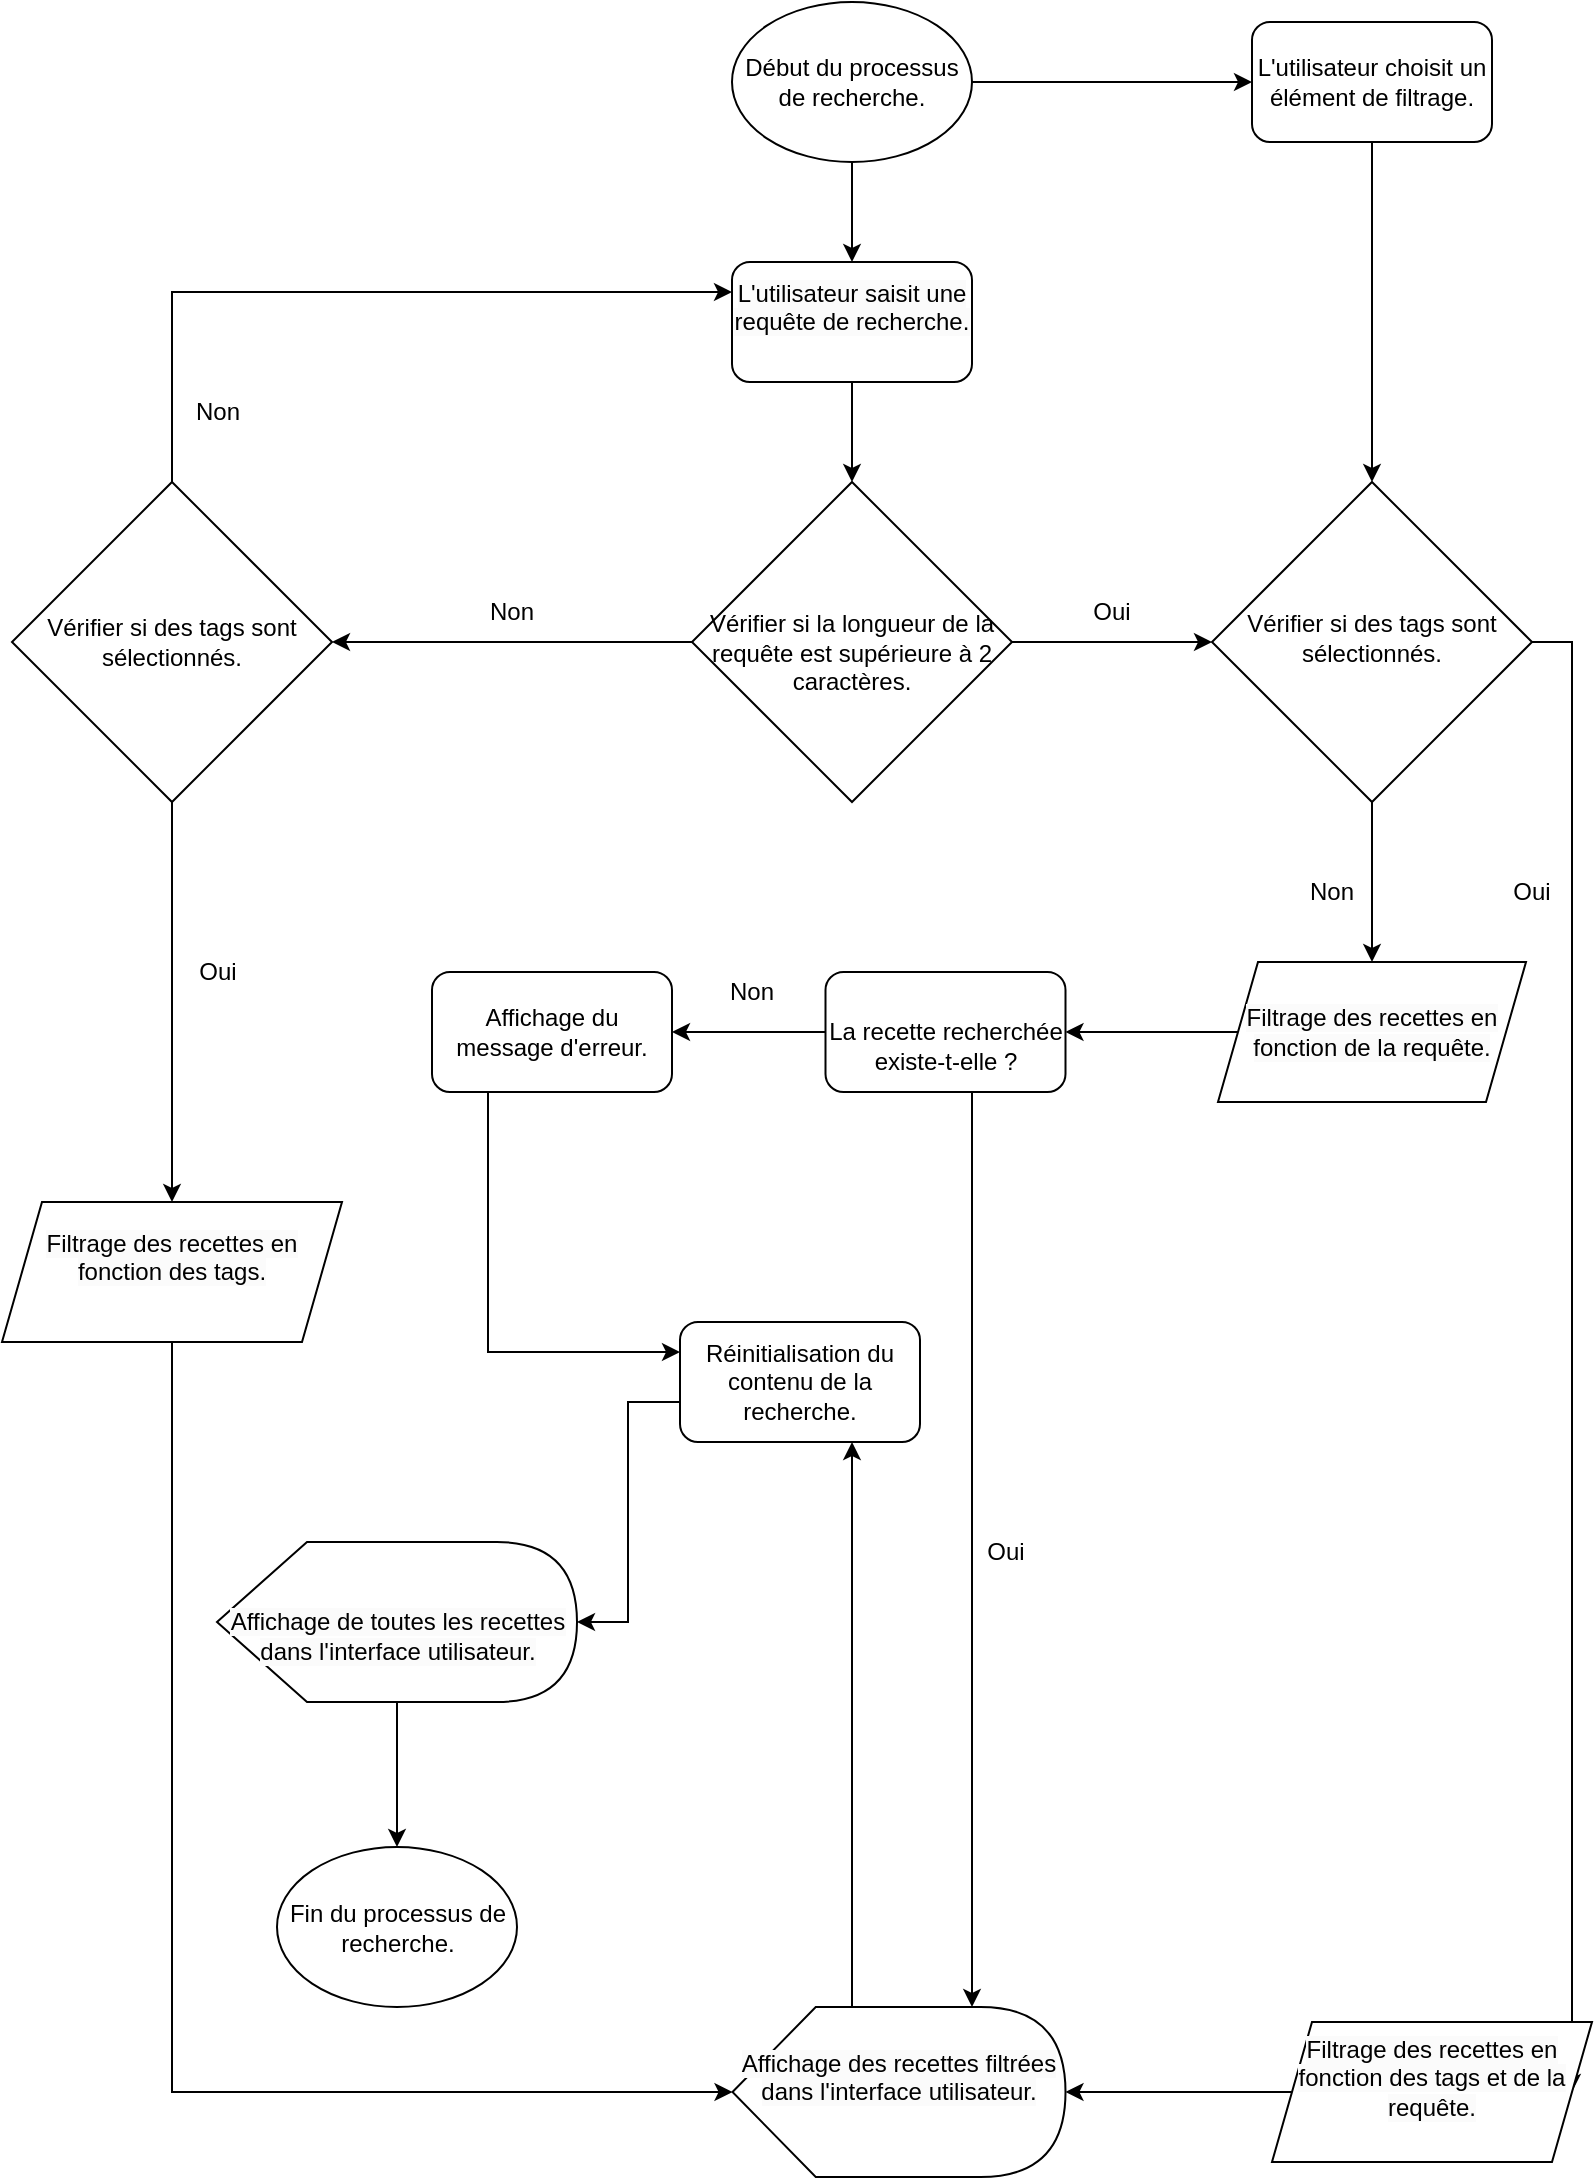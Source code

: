 <mxfile version="22.1.21" type="github">
  <diagram id="C5RBs43oDa-KdzZeNtuy" name="Page-1">
    <mxGraphModel dx="1232" dy="1096" grid="1" gridSize="10" guides="1" tooltips="1" connect="1" arrows="1" fold="1" page="1" pageScale="1" pageWidth="827" pageHeight="1169" math="0" shadow="0">
      <root>
        <mxCell id="WIyWlLk6GJQsqaUBKTNV-0" />
        <mxCell id="WIyWlLk6GJQsqaUBKTNV-1" parent="WIyWlLk6GJQsqaUBKTNV-0" />
        <mxCell id="z0vWoJbW6ZdREvc2_X5b-14" value="" style="edgeStyle=orthogonalEdgeStyle;rounded=0;orthogonalLoop=1;jettySize=auto;html=1;entryX=0;entryY=0.5;entryDx=0;entryDy=0;" parent="WIyWlLk6GJQsqaUBKTNV-1" source="WIyWlLk6GJQsqaUBKTNV-6" target="WIyWlLk6GJQsqaUBKTNV-10" edge="1">
          <mxGeometry relative="1" as="geometry">
            <mxPoint x="700" y="430" as="targetPoint" />
          </mxGeometry>
        </mxCell>
        <mxCell id="z0vWoJbW6ZdREvc2_X5b-46" value="" style="edgeStyle=orthogonalEdgeStyle;rounded=0;orthogonalLoop=1;jettySize=auto;html=1;" parent="WIyWlLk6GJQsqaUBKTNV-1" source="WIyWlLk6GJQsqaUBKTNV-6" target="z0vWoJbW6ZdREvc2_X5b-19" edge="1">
          <mxGeometry relative="1" as="geometry" />
        </mxCell>
        <mxCell id="WIyWlLk6GJQsqaUBKTNV-6" value="&lt;br&gt;Vérifier si la longueur de la requête est supérieure à 2 caractères." style="rhombus;whiteSpace=wrap;html=1;shadow=0;fontFamily=Helvetica;fontSize=12;align=center;strokeWidth=1;spacing=6;spacingTop=-4;" parent="WIyWlLk6GJQsqaUBKTNV-1" vertex="1">
          <mxGeometry x="360" y="250" width="160" height="160" as="geometry" />
        </mxCell>
        <mxCell id="z0vWoJbW6ZdREvc2_X5b-60" value="" style="edgeStyle=orthogonalEdgeStyle;rounded=0;orthogonalLoop=1;jettySize=auto;html=1;" parent="WIyWlLk6GJQsqaUBKTNV-1" source="WIyWlLk6GJQsqaUBKTNV-10" target="z0vWoJbW6ZdREvc2_X5b-41" edge="1">
          <mxGeometry relative="1" as="geometry" />
        </mxCell>
        <mxCell id="z0vWoJbW6ZdREvc2_X5b-64" value="" style="edgeStyle=orthogonalEdgeStyle;rounded=0;orthogonalLoop=1;jettySize=auto;html=1;entryX=1;entryY=0.5;entryDx=0;entryDy=0;exitX=1;exitY=0.5;exitDx=0;exitDy=0;" parent="WIyWlLk6GJQsqaUBKTNV-1" source="WIyWlLk6GJQsqaUBKTNV-10" target="z0vWoJbW6ZdREvc2_X5b-40" edge="1">
          <mxGeometry relative="1" as="geometry">
            <mxPoint x="900" y="280" as="targetPoint" />
            <Array as="points">
              <mxPoint x="800" y="330" />
            </Array>
          </mxGeometry>
        </mxCell>
        <mxCell id="WIyWlLk6GJQsqaUBKTNV-10" value="Vérifier si des tags sont sélectionnés." style="rhombus;whiteSpace=wrap;html=1;shadow=0;fontFamily=Helvetica;fontSize=12;align=center;strokeWidth=1;spacing=6;spacingTop=-4;" parent="WIyWlLk6GJQsqaUBKTNV-1" vertex="1">
          <mxGeometry x="620" y="250" width="160" height="160" as="geometry" />
        </mxCell>
        <mxCell id="ZIR94biMOjaZy3wVQOwF-0" value="" style="edgeStyle=orthogonalEdgeStyle;rounded=0;orthogonalLoop=1;jettySize=auto;html=1;" edge="1" parent="WIyWlLk6GJQsqaUBKTNV-1" source="2UsBcgrsxlk8Fz7qcO6y-0" target="z0vWoJbW6ZdREvc2_X5b-54">
          <mxGeometry relative="1" as="geometry" />
        </mxCell>
        <mxCell id="ZIR94biMOjaZy3wVQOwF-2" value="" style="edgeStyle=orthogonalEdgeStyle;rounded=0;orthogonalLoop=1;jettySize=auto;html=1;" edge="1" parent="WIyWlLk6GJQsqaUBKTNV-1" source="2UsBcgrsxlk8Fz7qcO6y-0" target="ZIR94biMOjaZy3wVQOwF-1">
          <mxGeometry relative="1" as="geometry" />
        </mxCell>
        <mxCell id="2UsBcgrsxlk8Fz7qcO6y-0" value="Début du processus de recherche." style="ellipse;whiteSpace=wrap;html=1;" parent="WIyWlLk6GJQsqaUBKTNV-1" vertex="1">
          <mxGeometry x="380" y="10" width="120" height="80" as="geometry" />
        </mxCell>
        <mxCell id="z0vWoJbW6ZdREvc2_X5b-49" value="" style="edgeStyle=orthogonalEdgeStyle;rounded=0;orthogonalLoop=1;jettySize=auto;html=1;" parent="WIyWlLk6GJQsqaUBKTNV-1" source="z0vWoJbW6ZdREvc2_X5b-68" target="z0vWoJbW6ZdREvc2_X5b-48" edge="1">
          <mxGeometry relative="1" as="geometry">
            <mxPoint x="440" y="990" as="sourcePoint" />
            <Array as="points">
              <mxPoint x="440" y="820" />
              <mxPoint x="440" y="820" />
            </Array>
          </mxGeometry>
        </mxCell>
        <mxCell id="z0vWoJbW6ZdREvc2_X5b-15" value="Oui" style="text;html=1;strokeColor=none;fillColor=none;align=center;verticalAlign=middle;whiteSpace=wrap;rounded=0;" parent="WIyWlLk6GJQsqaUBKTNV-1" vertex="1">
          <mxGeometry x="92.5" y="480" width="60" height="30" as="geometry" />
        </mxCell>
        <mxCell id="z0vWoJbW6ZdREvc2_X5b-29" value="" style="edgeStyle=orthogonalEdgeStyle;rounded=0;orthogonalLoop=1;jettySize=auto;html=1;entryX=0.5;entryY=0;entryDx=0;entryDy=0;" parent="WIyWlLk6GJQsqaUBKTNV-1" source="z0vWoJbW6ZdREvc2_X5b-19" target="z0vWoJbW6ZdREvc2_X5b-39" edge="1">
          <mxGeometry relative="1" as="geometry">
            <mxPoint x="280" y="360" as="targetPoint" />
          </mxGeometry>
        </mxCell>
        <mxCell id="z0vWoJbW6ZdREvc2_X5b-33" value="" style="edgeStyle=orthogonalEdgeStyle;rounded=0;orthogonalLoop=1;jettySize=auto;html=1;exitX=0.5;exitY=0;exitDx=0;exitDy=0;entryX=0;entryY=0.25;entryDx=0;entryDy=0;" parent="WIyWlLk6GJQsqaUBKTNV-1" source="z0vWoJbW6ZdREvc2_X5b-19" target="z0vWoJbW6ZdREvc2_X5b-54" edge="1">
          <mxGeometry relative="1" as="geometry">
            <mxPoint x="80" y="720" as="targetPoint" />
          </mxGeometry>
        </mxCell>
        <mxCell id="z0vWoJbW6ZdREvc2_X5b-19" value="Vérifier si des tags sont sélectionnés." style="rhombus;whiteSpace=wrap;html=1;" parent="WIyWlLk6GJQsqaUBKTNV-1" vertex="1">
          <mxGeometry x="20" y="250" width="160" height="160" as="geometry" />
        </mxCell>
        <mxCell id="z0vWoJbW6ZdREvc2_X5b-22" value="Non" style="text;html=1;strokeColor=none;fillColor=none;align=center;verticalAlign=middle;whiteSpace=wrap;rounded=0;" parent="WIyWlLk6GJQsqaUBKTNV-1" vertex="1">
          <mxGeometry x="240" y="300" width="60" height="30" as="geometry" />
        </mxCell>
        <mxCell id="z0vWoJbW6ZdREvc2_X5b-38" value="" style="edgeStyle=orthogonalEdgeStyle;rounded=0;orthogonalLoop=1;jettySize=auto;html=1;entryX=0;entryY=0.5;entryDx=0;entryDy=0;entryPerimeter=0;exitX=0.5;exitY=1;exitDx=0;exitDy=0;" parent="WIyWlLk6GJQsqaUBKTNV-1" source="z0vWoJbW6ZdREvc2_X5b-39" target="z0vWoJbW6ZdREvc2_X5b-68" edge="1">
          <mxGeometry relative="1" as="geometry">
            <mxPoint x="280" y="420" as="sourcePoint" />
            <mxPoint x="371" y="715" as="targetPoint" />
          </mxGeometry>
        </mxCell>
        <mxCell id="z0vWoJbW6ZdREvc2_X5b-31" value="Non" style="text;html=1;strokeColor=none;fillColor=none;align=center;verticalAlign=middle;whiteSpace=wrap;rounded=0;" parent="WIyWlLk6GJQsqaUBKTNV-1" vertex="1">
          <mxGeometry x="92.5" y="200" width="60" height="30" as="geometry" />
        </mxCell>
        <mxCell id="z0vWoJbW6ZdREvc2_X5b-34" value="Oui" style="text;html=1;strokeColor=none;fillColor=none;align=center;verticalAlign=middle;whiteSpace=wrap;rounded=0;" parent="WIyWlLk6GJQsqaUBKTNV-1" vertex="1">
          <mxGeometry x="540" y="300" width="60" height="30" as="geometry" />
        </mxCell>
        <mxCell id="z0vWoJbW6ZdREvc2_X5b-39" value="&#xa;&lt;span style=&quot;color: rgb(0, 0, 0); font-family: Helvetica; font-size: 12px; font-style: normal; font-variant-ligatures: normal; font-variant-caps: normal; font-weight: 400; letter-spacing: normal; orphans: 2; text-align: center; text-indent: 0px; text-transform: none; widows: 2; word-spacing: 0px; -webkit-text-stroke-width: 0px; background-color: rgb(251, 251, 251); text-decoration-thickness: initial; text-decoration-style: initial; text-decoration-color: initial; float: none; display: inline !important;&quot;&gt;Filtrage des recettes en fonction des tags.&lt;/span&gt;&#xa;&#xa;" style="shape=parallelogram;perimeter=parallelogramPerimeter;whiteSpace=wrap;html=1;fixedSize=1;" parent="WIyWlLk6GJQsqaUBKTNV-1" vertex="1">
          <mxGeometry x="15" y="610" width="170" height="70" as="geometry" />
        </mxCell>
        <mxCell id="z0vWoJbW6ZdREvc2_X5b-70" value="" style="edgeStyle=orthogonalEdgeStyle;rounded=0;orthogonalLoop=1;jettySize=auto;html=1;" parent="WIyWlLk6GJQsqaUBKTNV-1" source="z0vWoJbW6ZdREvc2_X5b-40" target="z0vWoJbW6ZdREvc2_X5b-68" edge="1">
          <mxGeometry relative="1" as="geometry" />
        </mxCell>
        <mxCell id="z0vWoJbW6ZdREvc2_X5b-40" value="&#xa;&lt;span style=&quot;color: rgb(0, 0, 0); font-family: Helvetica; font-size: 12px; font-style: normal; font-variant-ligatures: normal; font-variant-caps: normal; font-weight: 400; letter-spacing: normal; orphans: 2; text-align: center; text-indent: 0px; text-transform: none; widows: 2; word-spacing: 0px; -webkit-text-stroke-width: 0px; background-color: rgb(251, 251, 251); text-decoration-thickness: initial; text-decoration-style: initial; text-decoration-color: initial; float: none; display: inline !important;&quot;&gt;Filtrage des recettes en fonction des tags et de la requête.&lt;/span&gt;&#xa;&#xa;" style="shape=parallelogram;perimeter=parallelogramPerimeter;whiteSpace=wrap;html=1;fixedSize=1;" parent="WIyWlLk6GJQsqaUBKTNV-1" vertex="1">
          <mxGeometry x="650" y="1020" width="160" height="70" as="geometry" />
        </mxCell>
        <mxCell id="ZIR94biMOjaZy3wVQOwF-6" value="" style="edgeStyle=orthogonalEdgeStyle;rounded=0;orthogonalLoop=1;jettySize=auto;html=1;" edge="1" parent="WIyWlLk6GJQsqaUBKTNV-1" source="z0vWoJbW6ZdREvc2_X5b-41" target="ZIR94biMOjaZy3wVQOwF-4">
          <mxGeometry relative="1" as="geometry" />
        </mxCell>
        <mxCell id="z0vWoJbW6ZdREvc2_X5b-41" value="&#xa;&lt;br style=&quot;border-color: var(--border-color); color: rgb(0, 0, 0); font-family: Helvetica; font-size: 12px; font-style: normal; font-variant-ligatures: normal; font-variant-caps: normal; font-weight: 400; letter-spacing: normal; orphans: 2; text-align: center; text-indent: 0px; text-transform: none; widows: 2; word-spacing: 0px; -webkit-text-stroke-width: 0px; background-color: rgb(251, 251, 251); text-decoration-thickness: initial; text-decoration-style: initial; text-decoration-color: initial;&quot;&gt;&lt;span style=&quot;border-color: var(--border-color); color: rgb(0, 0, 0); font-family: Helvetica; font-size: 12px; font-style: normal; font-variant-ligatures: normal; font-variant-caps: normal; font-weight: 400; letter-spacing: normal; orphans: 2; text-align: center; text-indent: 0px; text-transform: none; widows: 2; word-spacing: 0px; -webkit-text-stroke-width: 0px; text-decoration-thickness: initial; text-decoration-style: initial; text-decoration-color: initial; background-color: rgb(251, 251, 251); float: none; display: inline !important;&quot;&gt;Filtrage des recettes en fonction de la requête.&lt;/span&gt;&lt;br style=&quot;border-color: var(--border-color); color: rgb(0, 0, 0); font-family: Helvetica; font-size: 12px; font-style: normal; font-variant-ligatures: normal; font-variant-caps: normal; font-weight: 400; letter-spacing: normal; orphans: 2; text-align: center; text-indent: 0px; text-transform: none; widows: 2; word-spacing: 0px; -webkit-text-stroke-width: 0px; background-color: rgb(251, 251, 251); text-decoration-thickness: initial; text-decoration-style: initial; text-decoration-color: initial;&quot;&gt;&#xa;&#xa;" style="shape=parallelogram;perimeter=parallelogramPerimeter;whiteSpace=wrap;html=1;fixedSize=1;" parent="WIyWlLk6GJQsqaUBKTNV-1" vertex="1">
          <mxGeometry x="623" y="490" width="154" height="70" as="geometry" />
        </mxCell>
        <mxCell id="z0vWoJbW6ZdREvc2_X5b-51" value="" style="edgeStyle=orthogonalEdgeStyle;rounded=0;orthogonalLoop=1;jettySize=auto;html=1;entryX=1;entryY=0.5;entryDx=0;entryDy=0;entryPerimeter=0;" parent="WIyWlLk6GJQsqaUBKTNV-1" source="z0vWoJbW6ZdREvc2_X5b-48" target="z0vWoJbW6ZdREvc2_X5b-65" edge="1">
          <mxGeometry relative="1" as="geometry">
            <mxPoint x="240" y="830" as="targetPoint" />
            <Array as="points">
              <mxPoint x="328" y="710" />
              <mxPoint x="328" y="820" />
            </Array>
          </mxGeometry>
        </mxCell>
        <mxCell id="z0vWoJbW6ZdREvc2_X5b-48" value="Réinitialisation du contenu de la recherche." style="rounded=1;whiteSpace=wrap;html=1;" parent="WIyWlLk6GJQsqaUBKTNV-1" vertex="1">
          <mxGeometry x="354" y="670" width="120" height="60" as="geometry" />
        </mxCell>
        <mxCell id="z0vWoJbW6ZdREvc2_X5b-52" value="Fin du processus de recherche." style="ellipse;whiteSpace=wrap;html=1;" parent="WIyWlLk6GJQsqaUBKTNV-1" vertex="1">
          <mxGeometry x="152.5" y="932.5" width="120" height="80" as="geometry" />
        </mxCell>
        <mxCell id="z0vWoJbW6ZdREvc2_X5b-56" value="" style="edgeStyle=orthogonalEdgeStyle;rounded=0;orthogonalLoop=1;jettySize=auto;html=1;" parent="WIyWlLk6GJQsqaUBKTNV-1" source="z0vWoJbW6ZdREvc2_X5b-54" target="WIyWlLk6GJQsqaUBKTNV-6" edge="1">
          <mxGeometry relative="1" as="geometry" />
        </mxCell>
        <mxCell id="z0vWoJbW6ZdREvc2_X5b-54" value="&#xa;&lt;span style=&quot;color: rgb(0, 0, 0); font-family: Helvetica; font-size: 12px; font-style: normal; font-variant-ligatures: normal; font-variant-caps: normal; font-weight: 400; letter-spacing: normal; orphans: 2; text-align: center; text-indent: 0px; text-transform: none; widows: 2; word-spacing: 0px; -webkit-text-stroke-width: 0px; background-color: rgb(251, 251, 251); text-decoration-thickness: initial; text-decoration-style: initial; text-decoration-color: initial; float: none; display: inline !important;&quot;&gt;L&#39;utilisateur saisit une requête de recherche.&lt;/span&gt;&#xa;&#xa;" style="rounded=1;whiteSpace=wrap;html=1;" parent="WIyWlLk6GJQsqaUBKTNV-1" vertex="1">
          <mxGeometry x="380" y="140" width="120" height="60" as="geometry" />
        </mxCell>
        <mxCell id="z0vWoJbW6ZdREvc2_X5b-57" value="Oui" style="text;html=1;strokeColor=none;fillColor=none;align=center;verticalAlign=middle;whiteSpace=wrap;rounded=0;" parent="WIyWlLk6GJQsqaUBKTNV-1" vertex="1">
          <mxGeometry x="750" y="440" width="60" height="30" as="geometry" />
        </mxCell>
        <mxCell id="z0vWoJbW6ZdREvc2_X5b-61" value="Non" style="text;html=1;strokeColor=none;fillColor=none;align=center;verticalAlign=middle;whiteSpace=wrap;rounded=0;" parent="WIyWlLk6GJQsqaUBKTNV-1" vertex="1">
          <mxGeometry x="650" y="440" width="60" height="30" as="geometry" />
        </mxCell>
        <mxCell id="z0vWoJbW6ZdREvc2_X5b-67" value="" style="edgeStyle=orthogonalEdgeStyle;rounded=0;orthogonalLoop=1;jettySize=auto;html=1;" parent="WIyWlLk6GJQsqaUBKTNV-1" source="z0vWoJbW6ZdREvc2_X5b-65" target="z0vWoJbW6ZdREvc2_X5b-52" edge="1">
          <mxGeometry relative="1" as="geometry" />
        </mxCell>
        <mxCell id="z0vWoJbW6ZdREvc2_X5b-65" value="&lt;br&gt;&lt;span style=&quot;color: rgb(0, 0, 0); font-family: Helvetica; font-size: 12px; font-style: normal; font-variant-ligatures: normal; font-variant-caps: normal; font-weight: 400; letter-spacing: normal; orphans: 2; text-align: center; text-indent: 0px; text-transform: none; widows: 2; word-spacing: 0px; -webkit-text-stroke-width: 0px; background-color: rgb(251, 251, 251); text-decoration-thickness: initial; text-decoration-style: initial; text-decoration-color: initial; float: none; display: inline !important;&quot;&gt;Affichage de toutes les recettes dans l&#39;interface utilisateur.&lt;/span&gt;" style="shape=display;whiteSpace=wrap;html=1;" parent="WIyWlLk6GJQsqaUBKTNV-1" vertex="1">
          <mxGeometry x="122.5" y="780" width="180" height="80" as="geometry" />
        </mxCell>
        <mxCell id="z0vWoJbW6ZdREvc2_X5b-68" value="&#xa;&lt;span style=&quot;color: rgb(0, 0, 0); font-family: Helvetica; font-size: 12px; font-style: normal; font-variant-ligatures: normal; font-variant-caps: normal; font-weight: 400; letter-spacing: normal; orphans: 2; text-align: center; text-indent: 0px; text-transform: none; widows: 2; word-spacing: 0px; -webkit-text-stroke-width: 0px; background-color: rgb(251, 251, 251); text-decoration-thickness: initial; text-decoration-style: initial; text-decoration-color: initial; float: none; display: inline !important;&quot;&gt;Affichage des recettes filtrées dans l&#39;interface utilisateur.&lt;/span&gt;&#xa;&#xa;" style="shape=display;whiteSpace=wrap;html=1;" parent="WIyWlLk6GJQsqaUBKTNV-1" vertex="1">
          <mxGeometry x="380.25" y="1012.5" width="166.5" height="85" as="geometry" />
        </mxCell>
        <mxCell id="ZIR94biMOjaZy3wVQOwF-3" value="" style="edgeStyle=orthogonalEdgeStyle;rounded=0;orthogonalLoop=1;jettySize=auto;html=1;" edge="1" parent="WIyWlLk6GJQsqaUBKTNV-1" source="ZIR94biMOjaZy3wVQOwF-1" target="WIyWlLk6GJQsqaUBKTNV-10">
          <mxGeometry relative="1" as="geometry" />
        </mxCell>
        <mxCell id="ZIR94biMOjaZy3wVQOwF-1" value="L&#39;utilisateur choisit un élément de filtrage." style="rounded=1;whiteSpace=wrap;html=1;" vertex="1" parent="WIyWlLk6GJQsqaUBKTNV-1">
          <mxGeometry x="640" y="20" width="120" height="60" as="geometry" />
        </mxCell>
        <mxCell id="ZIR94biMOjaZy3wVQOwF-7" value="" style="edgeStyle=orthogonalEdgeStyle;rounded=0;orthogonalLoop=1;jettySize=auto;html=1;" edge="1" parent="WIyWlLk6GJQsqaUBKTNV-1" source="ZIR94biMOjaZy3wVQOwF-4" target="z0vWoJbW6ZdREvc2_X5b-68">
          <mxGeometry relative="1" as="geometry">
            <Array as="points">
              <mxPoint x="500" y="640" />
              <mxPoint x="500" y="640" />
            </Array>
          </mxGeometry>
        </mxCell>
        <mxCell id="ZIR94biMOjaZy3wVQOwF-8" value="" style="edgeStyle=orthogonalEdgeStyle;rounded=0;orthogonalLoop=1;jettySize=auto;html=1;" edge="1" parent="WIyWlLk6GJQsqaUBKTNV-1" source="ZIR94biMOjaZy3wVQOwF-4" target="ZIR94biMOjaZy3wVQOwF-5">
          <mxGeometry relative="1" as="geometry" />
        </mxCell>
        <mxCell id="ZIR94biMOjaZy3wVQOwF-4" value="&lt;br&gt;La recette recherchée existe-t-elle ?" style="rounded=1;whiteSpace=wrap;html=1;" vertex="1" parent="WIyWlLk6GJQsqaUBKTNV-1">
          <mxGeometry x="426.75" y="495" width="120" height="60" as="geometry" />
        </mxCell>
        <mxCell id="ZIR94biMOjaZy3wVQOwF-9" value="" style="edgeStyle=orthogonalEdgeStyle;rounded=0;orthogonalLoop=1;jettySize=auto;html=1;exitX=0.25;exitY=1;exitDx=0;exitDy=0;entryX=0;entryY=0.25;entryDx=0;entryDy=0;" edge="1" parent="WIyWlLk6GJQsqaUBKTNV-1" source="ZIR94biMOjaZy3wVQOwF-5" target="z0vWoJbW6ZdREvc2_X5b-48">
          <mxGeometry relative="1" as="geometry">
            <mxPoint x="340" y="640" as="targetPoint" />
            <Array as="points">
              <mxPoint x="258" y="555" />
              <mxPoint x="258" y="685" />
            </Array>
          </mxGeometry>
        </mxCell>
        <mxCell id="ZIR94biMOjaZy3wVQOwF-5" value="Affichage du message d&#39;erreur." style="rounded=1;whiteSpace=wrap;html=1;" vertex="1" parent="WIyWlLk6GJQsqaUBKTNV-1">
          <mxGeometry x="230" y="495" width="120" height="60" as="geometry" />
        </mxCell>
        <mxCell id="ZIR94biMOjaZy3wVQOwF-10" value="Oui" style="text;html=1;strokeColor=none;fillColor=none;align=center;verticalAlign=middle;whiteSpace=wrap;rounded=0;" vertex="1" parent="WIyWlLk6GJQsqaUBKTNV-1">
          <mxGeometry x="486.75" y="770" width="60" height="30" as="geometry" />
        </mxCell>
        <mxCell id="ZIR94biMOjaZy3wVQOwF-11" value="Non" style="text;html=1;strokeColor=none;fillColor=none;align=center;verticalAlign=middle;whiteSpace=wrap;rounded=0;" vertex="1" parent="WIyWlLk6GJQsqaUBKTNV-1">
          <mxGeometry x="360" y="490" width="60" height="30" as="geometry" />
        </mxCell>
      </root>
    </mxGraphModel>
  </diagram>
</mxfile>
